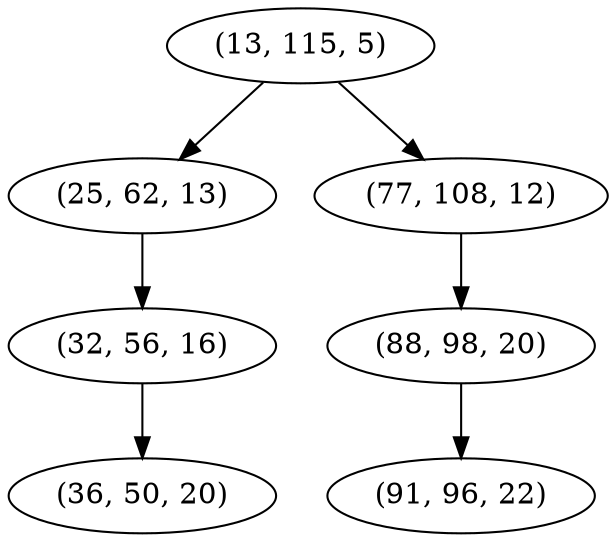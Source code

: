 digraph tree {
    "(13, 115, 5)";
    "(25, 62, 13)";
    "(32, 56, 16)";
    "(36, 50, 20)";
    "(77, 108, 12)";
    "(88, 98, 20)";
    "(91, 96, 22)";
    "(13, 115, 5)" -> "(25, 62, 13)";
    "(13, 115, 5)" -> "(77, 108, 12)";
    "(25, 62, 13)" -> "(32, 56, 16)";
    "(32, 56, 16)" -> "(36, 50, 20)";
    "(77, 108, 12)" -> "(88, 98, 20)";
    "(88, 98, 20)" -> "(91, 96, 22)";
}
